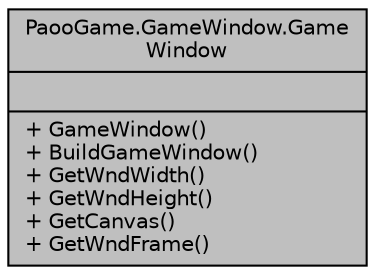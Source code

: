 digraph "PaooGame.GameWindow.GameWindow"
{
 // INTERACTIVE_SVG=YES
 // LATEX_PDF_SIZE
  edge [fontname="Helvetica",fontsize="10",labelfontname="Helvetica",labelfontsize="10"];
  node [fontname="Helvetica",fontsize="10",shape=record];
  Node1 [label="{PaooGame.GameWindow.Game\lWindow\n||+ GameWindow()\l+ BuildGameWindow()\l+ GetWndWidth()\l+ GetWndHeight()\l+ GetCanvas()\l+ GetWndFrame()\l}",height=0.2,width=0.4,color="black", fillcolor="grey75", style="filled", fontcolor="black",tooltip="Implementeaza notiunea de fereastra a jocului."];
}
